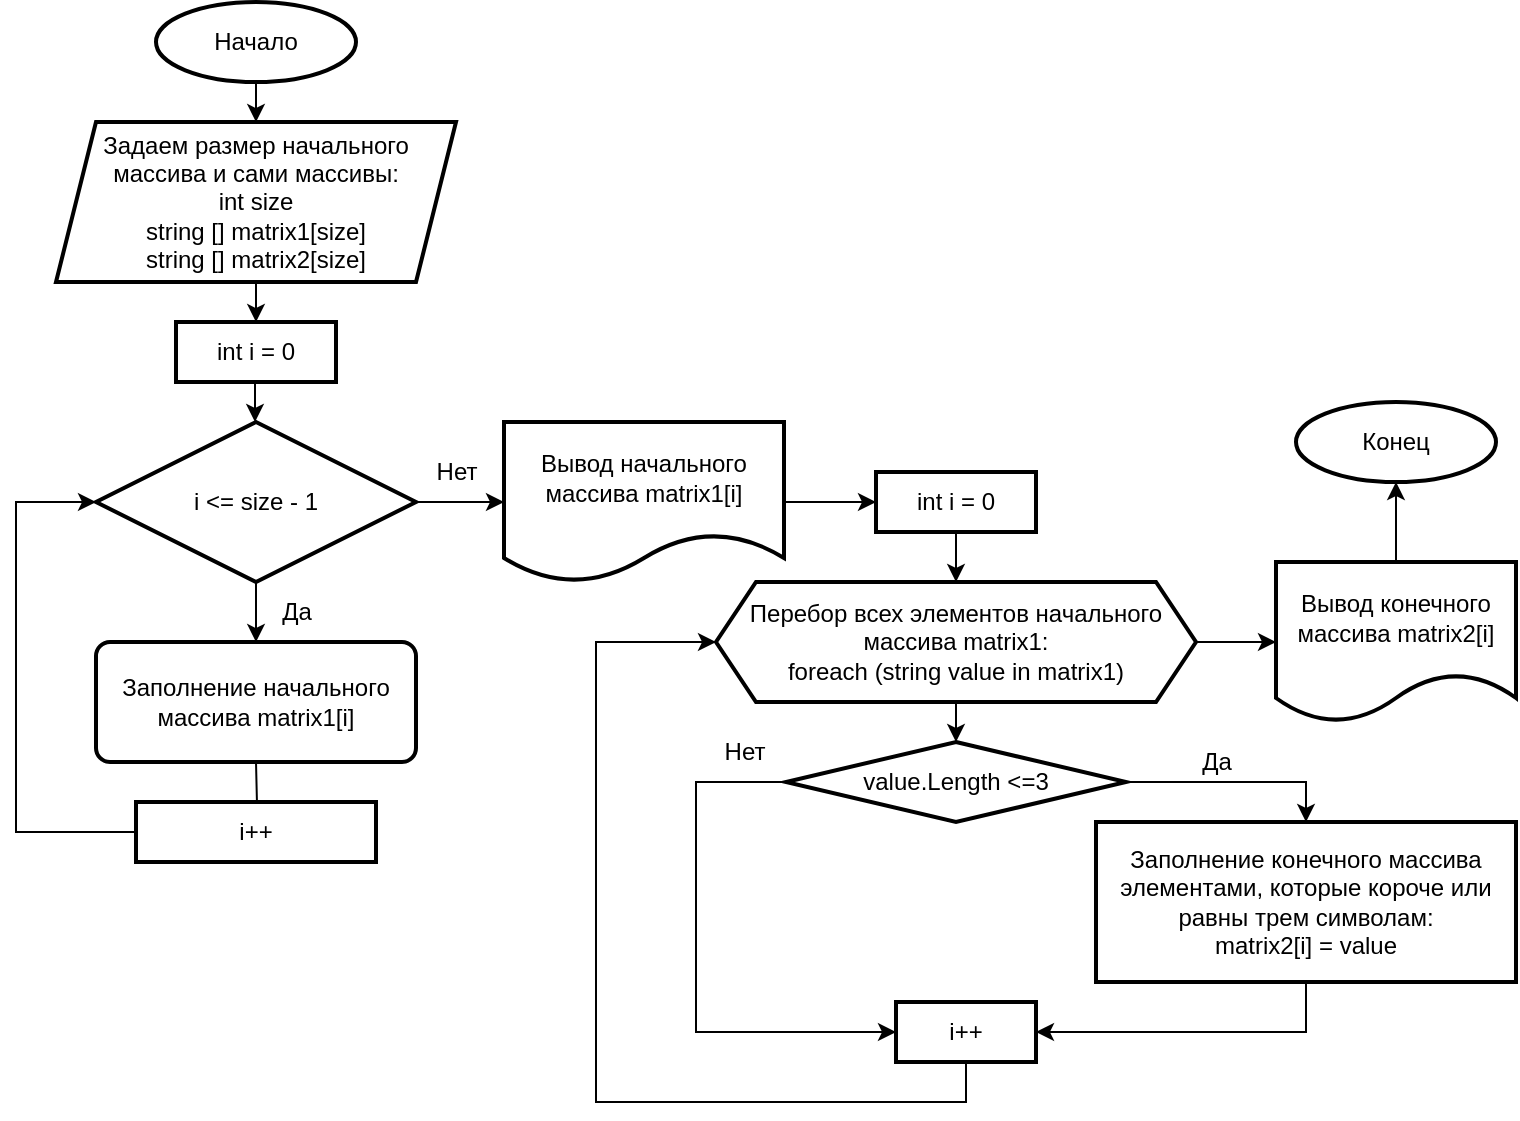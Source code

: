 <mxfile version="20.8.5" type="device"><diagram id="C5RBs43oDa-KdzZeNtuy" name="Page-1"><mxGraphModel dx="1120" dy="484" grid="1" gridSize="10" guides="1" tooltips="1" connect="1" arrows="1" fold="1" page="1" pageScale="1" pageWidth="827" pageHeight="1169" math="0" shadow="0"><root><mxCell id="WIyWlLk6GJQsqaUBKTNV-0"/><mxCell id="WIyWlLk6GJQsqaUBKTNV-1" parent="WIyWlLk6GJQsqaUBKTNV-0"/><mxCell id="pQf5M6jkMbo7NQXmPiDG-5" value="" style="edgeStyle=orthogonalEdgeStyle;rounded=0;orthogonalLoop=1;jettySize=auto;html=1;" parent="WIyWlLk6GJQsqaUBKTNV-1" source="pQf5M6jkMbo7NQXmPiDG-3" target="pQf5M6jkMbo7NQXmPiDG-4" edge="1"><mxGeometry relative="1" as="geometry"/></mxCell><mxCell id="pQf5M6jkMbo7NQXmPiDG-3" value="Начало" style="strokeWidth=2;html=1;shape=mxgraph.flowchart.start_1;whiteSpace=wrap;" parent="WIyWlLk6GJQsqaUBKTNV-1" vertex="1"><mxGeometry x="140" y="20" width="100" height="40" as="geometry"/></mxCell><mxCell id="pQf5M6jkMbo7NQXmPiDG-4" value="Задаем размер начального массива и сами массивы:&lt;br&gt;int size&lt;br&gt;string [] matrix1[size]&lt;br&gt;string [] matrix2[size]" style="shape=parallelogram;perimeter=parallelogramPerimeter;whiteSpace=wrap;html=1;fixedSize=1;strokeWidth=2;" parent="WIyWlLk6GJQsqaUBKTNV-1" vertex="1"><mxGeometry x="90" y="80" width="200" height="80" as="geometry"/></mxCell><mxCell id="pQf5M6jkMbo7NQXmPiDG-17" value="" style="edgeStyle=orthogonalEdgeStyle;rounded=0;orthogonalLoop=1;jettySize=auto;html=1;" parent="WIyWlLk6GJQsqaUBKTNV-1" source="pQf5M6jkMbo7NQXmPiDG-9" target="pQf5M6jkMbo7NQXmPiDG-16" edge="1"><mxGeometry relative="1" as="geometry"/></mxCell><mxCell id="pQf5M6jkMbo7NQXmPiDG-9" value="i &amp;lt;= size - 1" style="rhombus;whiteSpace=wrap;html=1;strokeWidth=2;" parent="WIyWlLk6GJQsqaUBKTNV-1" vertex="1"><mxGeometry x="110" y="230" width="160" height="80" as="geometry"/></mxCell><mxCell id="pQf5M6jkMbo7NQXmPiDG-13" value="" style="endArrow=classic;html=1;rounded=0;exitX=0;exitY=0.5;exitDx=0;exitDy=0;entryX=0;entryY=0.5;entryDx=0;entryDy=0;" parent="WIyWlLk6GJQsqaUBKTNV-1" source="pQf5M6jkMbo7NQXmPiDG-23" target="pQf5M6jkMbo7NQXmPiDG-9" edge="1"><mxGeometry width="50" height="50" relative="1" as="geometry"><mxPoint x="40" y="330" as="sourcePoint"/><mxPoint x="440" y="140" as="targetPoint"/><Array as="points"><mxPoint x="70" y="435"/><mxPoint x="70" y="330"/><mxPoint x="70" y="290"/><mxPoint x="70" y="270"/></Array></mxGeometry></mxCell><mxCell id="pQf5M6jkMbo7NQXmPiDG-40" value="" style="edgeStyle=orthogonalEdgeStyle;rounded=0;orthogonalLoop=1;jettySize=auto;html=1;exitX=1;exitY=0.5;exitDx=0;exitDy=0;" parent="WIyWlLk6GJQsqaUBKTNV-1" source="pQf5M6jkMbo7NQXmPiDG-16" target="pQf5M6jkMbo7NQXmPiDG-39" edge="1"><mxGeometry relative="1" as="geometry"/></mxCell><mxCell id="pQf5M6jkMbo7NQXmPiDG-16" value="Вывод начального массива matrix1[i]" style="shape=document;whiteSpace=wrap;html=1;boundedLbl=1;strokeWidth=2;" parent="WIyWlLk6GJQsqaUBKTNV-1" vertex="1"><mxGeometry x="314" y="230" width="140" height="80" as="geometry"/></mxCell><mxCell id="pQf5M6jkMbo7NQXmPiDG-24" value="" style="edgeStyle=orthogonalEdgeStyle;rounded=0;orthogonalLoop=1;jettySize=auto;html=1;" parent="WIyWlLk6GJQsqaUBKTNV-1" target="pQf5M6jkMbo7NQXmPiDG-23" edge="1"><mxGeometry relative="1" as="geometry"><mxPoint x="190" y="400" as="sourcePoint"/></mxGeometry></mxCell><mxCell id="5jgdjcPbQ3NYKmE3bp45-0" value="" style="edgeStyle=orthogonalEdgeStyle;rounded=0;orthogonalLoop=1;jettySize=auto;html=1;exitX=0.5;exitY=1;exitDx=0;exitDy=0;" edge="1" parent="WIyWlLk6GJQsqaUBKTNV-1" source="pQf5M6jkMbo7NQXmPiDG-9"><mxGeometry relative="1" as="geometry"><mxPoint x="190" y="340" as="targetPoint"/></mxGeometry></mxCell><mxCell id="pQf5M6jkMbo7NQXmPiDG-21" value="Да" style="text;html=1;align=center;verticalAlign=middle;resizable=0;points=[];autosize=1;strokeColor=none;fillColor=none;" parent="WIyWlLk6GJQsqaUBKTNV-1" vertex="1"><mxGeometry x="190" y="310" width="40" height="30" as="geometry"/></mxCell><mxCell id="pQf5M6jkMbo7NQXmPiDG-22" value="Нет" style="text;html=1;align=center;verticalAlign=middle;resizable=0;points=[];autosize=1;strokeColor=none;fillColor=none;" parent="WIyWlLk6GJQsqaUBKTNV-1" vertex="1"><mxGeometry x="270" y="240" width="40" height="30" as="geometry"/></mxCell><mxCell id="pQf5M6jkMbo7NQXmPiDG-23" value="i++" style="whiteSpace=wrap;html=1;strokeWidth=2;" parent="WIyWlLk6GJQsqaUBKTNV-1" vertex="1"><mxGeometry x="130" y="420" width="120" height="30" as="geometry"/></mxCell><mxCell id="pQf5M6jkMbo7NQXmPiDG-35" value="" style="edgeStyle=orthogonalEdgeStyle;rounded=0;orthogonalLoop=1;jettySize=auto;html=1;" parent="WIyWlLk6GJQsqaUBKTNV-1" source="pQf5M6jkMbo7NQXmPiDG-31" target="pQf5M6jkMbo7NQXmPiDG-33" edge="1"><mxGeometry relative="1" as="geometry"/></mxCell><mxCell id="pQf5M6jkMbo7NQXmPiDG-57" value="" style="edgeStyle=orthogonalEdgeStyle;rounded=0;orthogonalLoop=1;jettySize=auto;html=1;" parent="WIyWlLk6GJQsqaUBKTNV-1" source="pQf5M6jkMbo7NQXmPiDG-31" target="pQf5M6jkMbo7NQXmPiDG-56" edge="1"><mxGeometry relative="1" as="geometry"/></mxCell><mxCell id="pQf5M6jkMbo7NQXmPiDG-31" value="Перебор всех элементов начального массива matrix1:&lt;br&gt;foreach (string value in matrix1)" style="shape=hexagon;perimeter=hexagonPerimeter2;whiteSpace=wrap;html=1;fixedSize=1;strokeWidth=2;" parent="WIyWlLk6GJQsqaUBKTNV-1" vertex="1"><mxGeometry x="420" y="310" width="240" height="60" as="geometry"/></mxCell><mxCell id="pQf5M6jkMbo7NQXmPiDG-46" value="" style="edgeStyle=orthogonalEdgeStyle;rounded=0;orthogonalLoop=1;jettySize=auto;html=1;exitX=0;exitY=0.5;exitDx=0;exitDy=0;entryX=0;entryY=0.5;entryDx=0;entryDy=0;" parent="WIyWlLk6GJQsqaUBKTNV-1" source="pQf5M6jkMbo7NQXmPiDG-33" target="pQf5M6jkMbo7NQXmPiDG-45" edge="1"><mxGeometry relative="1" as="geometry"><mxPoint x="470" y="590" as="targetPoint"/><Array as="points"><mxPoint x="410" y="410"/><mxPoint x="410" y="535"/></Array></mxGeometry></mxCell><mxCell id="pQf5M6jkMbo7NQXmPiDG-50" value="" style="edgeStyle=orthogonalEdgeStyle;rounded=0;orthogonalLoop=1;jettySize=auto;html=1;exitX=1;exitY=0.5;exitDx=0;exitDy=0;" parent="WIyWlLk6GJQsqaUBKTNV-1" source="pQf5M6jkMbo7NQXmPiDG-33" target="pQf5M6jkMbo7NQXmPiDG-49" edge="1"><mxGeometry relative="1" as="geometry"/></mxCell><mxCell id="pQf5M6jkMbo7NQXmPiDG-33" value="value.Length &amp;lt;=3" style="rhombus;whiteSpace=wrap;html=1;strokeWidth=2;" parent="WIyWlLk6GJQsqaUBKTNV-1" vertex="1"><mxGeometry x="455" y="390" width="170" height="40" as="geometry"/></mxCell><mxCell id="pQf5M6jkMbo7NQXmPiDG-39" value="int i = 0" style="whiteSpace=wrap;html=1;strokeWidth=2;" parent="WIyWlLk6GJQsqaUBKTNV-1" vertex="1"><mxGeometry x="500" y="255" width="80" height="30" as="geometry"/></mxCell><mxCell id="pQf5M6jkMbo7NQXmPiDG-41" value="" style="edgeStyle=none;orthogonalLoop=1;jettySize=auto;html=1;rounded=0;exitX=0.5;exitY=1;exitDx=0;exitDy=0;entryX=0.5;entryY=0;entryDx=0;entryDy=0;" parent="WIyWlLk6GJQsqaUBKTNV-1" source="pQf5M6jkMbo7NQXmPiDG-39" target="pQf5M6jkMbo7NQXmPiDG-31" edge="1"><mxGeometry width="100" relative="1" as="geometry"><mxPoint x="490" y="220" as="sourcePoint"/><mxPoint x="590" y="220" as="targetPoint"/><Array as="points"/></mxGeometry></mxCell><mxCell id="pQf5M6jkMbo7NQXmPiDG-42" value="int i = 0" style="whiteSpace=wrap;html=1;strokeWidth=2;" parent="WIyWlLk6GJQsqaUBKTNV-1" vertex="1"><mxGeometry x="150" y="180" width="80" height="30" as="geometry"/></mxCell><mxCell id="pQf5M6jkMbo7NQXmPiDG-43" value="" style="endArrow=classic;html=1;rounded=0;exitX=0.5;exitY=1;exitDx=0;exitDy=0;entryX=0.5;entryY=0;entryDx=0;entryDy=0;" parent="WIyWlLk6GJQsqaUBKTNV-1" source="pQf5M6jkMbo7NQXmPiDG-4" target="pQf5M6jkMbo7NQXmPiDG-42" edge="1"><mxGeometry width="50" height="50" relative="1" as="geometry"><mxPoint x="300" y="250" as="sourcePoint"/><mxPoint x="350" y="200" as="targetPoint"/></mxGeometry></mxCell><mxCell id="pQf5M6jkMbo7NQXmPiDG-44" value="" style="endArrow=classic;html=1;rounded=0;exitX=0.5;exitY=1;exitDx=0;exitDy=0;entryX=0.5;entryY=0;entryDx=0;entryDy=0;" parent="WIyWlLk6GJQsqaUBKTNV-1" edge="1"><mxGeometry width="50" height="50" relative="1" as="geometry"><mxPoint x="189.5" y="210" as="sourcePoint"/><mxPoint x="189.5" y="230" as="targetPoint"/></mxGeometry></mxCell><mxCell id="pQf5M6jkMbo7NQXmPiDG-45" value="i++" style="whiteSpace=wrap;html=1;strokeWidth=2;" parent="WIyWlLk6GJQsqaUBKTNV-1" vertex="1"><mxGeometry x="510" y="520" width="70" height="30" as="geometry"/></mxCell><mxCell id="pQf5M6jkMbo7NQXmPiDG-48" value="Нет" style="text;html=1;align=center;verticalAlign=middle;resizable=0;points=[];autosize=1;strokeColor=none;fillColor=none;" parent="WIyWlLk6GJQsqaUBKTNV-1" vertex="1"><mxGeometry x="414" y="380" width="40" height="30" as="geometry"/></mxCell><mxCell id="pQf5M6jkMbo7NQXmPiDG-49" value="Заполнение конечного массива элементами, которые короче или равны трем символам:&lt;br style=&quot;border-color: var(--border-color);&quot;&gt;matrix2[i] = value" style="whiteSpace=wrap;html=1;strokeWidth=2;" parent="WIyWlLk6GJQsqaUBKTNV-1" vertex="1"><mxGeometry x="610" y="430" width="210" height="80" as="geometry"/></mxCell><mxCell id="pQf5M6jkMbo7NQXmPiDG-51" value="Да" style="text;html=1;align=center;verticalAlign=middle;resizable=0;points=[];autosize=1;strokeColor=none;fillColor=none;" parent="WIyWlLk6GJQsqaUBKTNV-1" vertex="1"><mxGeometry x="650" y="385" width="40" height="30" as="geometry"/></mxCell><mxCell id="pQf5M6jkMbo7NQXmPiDG-52" value="" style="edgeStyle=none;orthogonalLoop=1;jettySize=auto;html=1;rounded=0;exitX=0.5;exitY=1;exitDx=0;exitDy=0;entryX=1;entryY=0.5;entryDx=0;entryDy=0;" parent="WIyWlLk6GJQsqaUBKTNV-1" source="pQf5M6jkMbo7NQXmPiDG-49" target="pQf5M6jkMbo7NQXmPiDG-45" edge="1"><mxGeometry width="100" relative="1" as="geometry"><mxPoint x="670" y="530" as="sourcePoint"/><mxPoint x="770" y="530" as="targetPoint"/><Array as="points"><mxPoint x="715" y="535"/></Array></mxGeometry></mxCell><mxCell id="pQf5M6jkMbo7NQXmPiDG-55" value="" style="endArrow=classic;html=1;rounded=0;entryX=0;entryY=0.5;entryDx=0;entryDy=0;exitX=0.5;exitY=1;exitDx=0;exitDy=0;" parent="WIyWlLk6GJQsqaUBKTNV-1" source="pQf5M6jkMbo7NQXmPiDG-45" target="pQf5M6jkMbo7NQXmPiDG-31" edge="1"><mxGeometry width="50" height="50" relative="1" as="geometry"><mxPoint x="380" y="460" as="sourcePoint"/><mxPoint x="430" y="410" as="targetPoint"/><Array as="points"><mxPoint x="545" y="570"/><mxPoint x="490" y="570"/><mxPoint x="430" y="570"/><mxPoint x="360" y="570"/><mxPoint x="360" y="340"/></Array></mxGeometry></mxCell><mxCell id="pQf5M6jkMbo7NQXmPiDG-60" value="" style="edgeStyle=orthogonalEdgeStyle;rounded=0;orthogonalLoop=1;jettySize=auto;html=1;" parent="WIyWlLk6GJQsqaUBKTNV-1" source="pQf5M6jkMbo7NQXmPiDG-56" target="pQf5M6jkMbo7NQXmPiDG-58" edge="1"><mxGeometry relative="1" as="geometry"/></mxCell><mxCell id="pQf5M6jkMbo7NQXmPiDG-56" value="Вывод конечного массива matrix2[i]" style="shape=document;whiteSpace=wrap;html=1;boundedLbl=1;strokeWidth=2;" parent="WIyWlLk6GJQsqaUBKTNV-1" vertex="1"><mxGeometry x="700" y="300" width="120" height="80" as="geometry"/></mxCell><mxCell id="pQf5M6jkMbo7NQXmPiDG-58" value="Конец" style="strokeWidth=2;html=1;shape=mxgraph.flowchart.start_1;whiteSpace=wrap;" parent="WIyWlLk6GJQsqaUBKTNV-1" vertex="1"><mxGeometry x="710" y="220" width="100" height="40" as="geometry"/></mxCell><mxCell id="5jgdjcPbQ3NYKmE3bp45-5" value="Заполнение начального массива matrix1[i]" style="rounded=1;whiteSpace=wrap;html=1;absoluteArcSize=1;arcSize=14;strokeWidth=2;strokeColor=#000000;" vertex="1" parent="WIyWlLk6GJQsqaUBKTNV-1"><mxGeometry x="110" y="340" width="160" height="60" as="geometry"/></mxCell></root></mxGraphModel></diagram></mxfile>